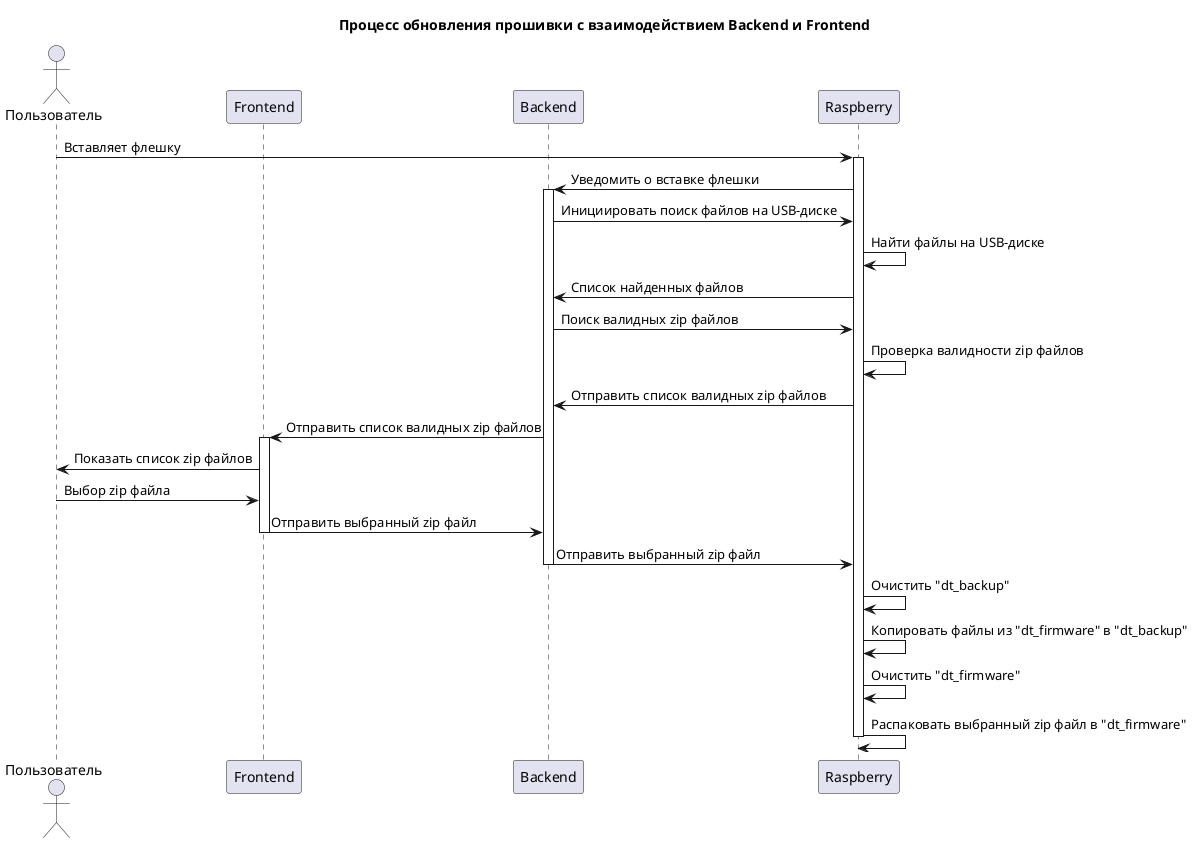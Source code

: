 @startuml Процесс обновления
title Процесс обновления прошивки с взаимодействием Backend и Frontend

actor Пользователь
participant Frontend
participant Backend
participant Raspberry

Пользователь -> Raspberry: Вставляет флешку
activate Raspberry

Raspberry -> Backend: Уведомить о вставке флешки
activate Backend

Backend -> Raspberry: Инициировать поиск файлов на USB-диске

Raspberry -> Raspberry: Найти файлы на USB-диске
Raspberry -> Backend: Список найденных файлов

Backend -> Raspberry: Поиск валидных zip файлов
Raspberry -> Raspberry: Проверка валидности zip файлов
Raspberry -> Backend: Отправить список валидных zip файлов

Backend -> Frontend: Отправить список валидных zip файлов
activate Frontend

Frontend -> Пользователь: Показать список zip файлов
Пользователь -> Frontend: Выбор zip файла

Frontend -> Backend: Отправить выбранный zip файл
deactivate Frontend

Backend -> Raspberry: Отправить выбранный zip файл
deactivate Backend

Raspberry -> Raspberry: Очистить "dt_backup"
Raspberry -> Raspberry: Копировать файлы из "dt_firmware" в "dt_backup"
Raspberry -> Raspberry: Очистить "dt_firmware"
Raspberry -> Raspberry: Распаковать выбранный zip файл в "dt_firmware"

deactivate Raspberry
@enduml
